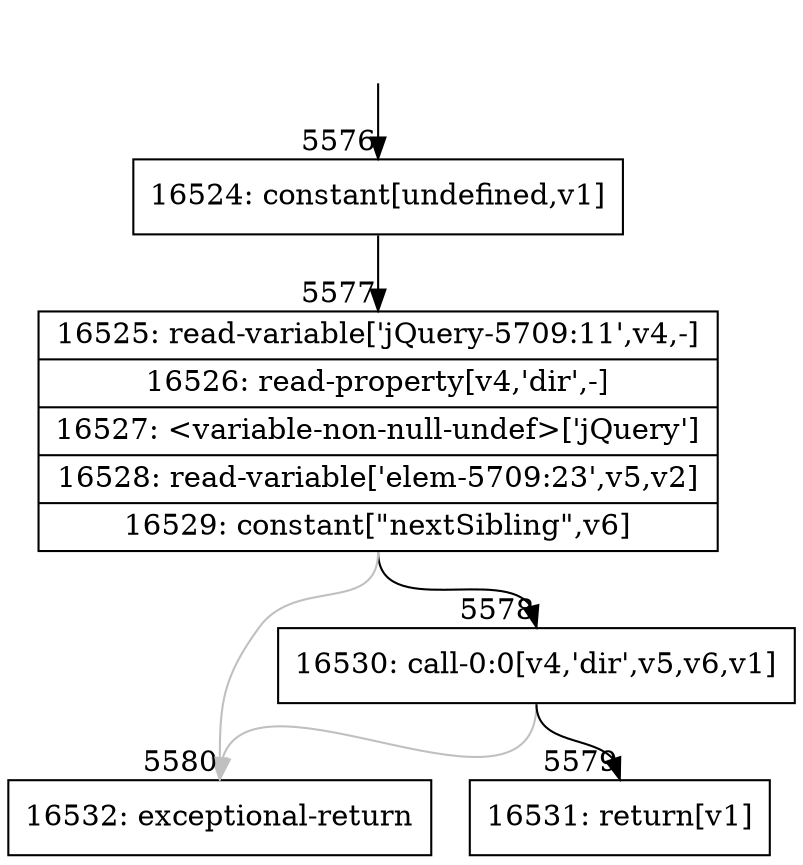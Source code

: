 digraph {
rankdir="TD"
BB_entry355[shape=none,label=""];
BB_entry355 -> BB5576 [tailport=s, headport=n, headlabel="    5576"]
BB5576 [shape=record label="{16524: constant[undefined,v1]}" ] 
BB5576 -> BB5577 [tailport=s, headport=n, headlabel="      5577"]
BB5577 [shape=record label="{16525: read-variable['jQuery-5709:11',v4,-]|16526: read-property[v4,'dir',-]|16527: \<variable-non-null-undef\>['jQuery']|16528: read-variable['elem-5709:23',v5,v2]|16529: constant[\"nextSibling\",v6]}" ] 
BB5577 -> BB5578 [tailport=s, headport=n, headlabel="      5578"]
BB5577 -> BB5580 [tailport=s, headport=n, color=gray, headlabel="      5580"]
BB5578 [shape=record label="{16530: call-0:0[v4,'dir',v5,v6,v1]}" ] 
BB5578 -> BB5579 [tailport=s, headport=n, headlabel="      5579"]
BB5578 -> BB5580 [tailport=s, headport=n, color=gray]
BB5579 [shape=record label="{16531: return[v1]}" ] 
BB5580 [shape=record label="{16532: exceptional-return}" ] 
}
